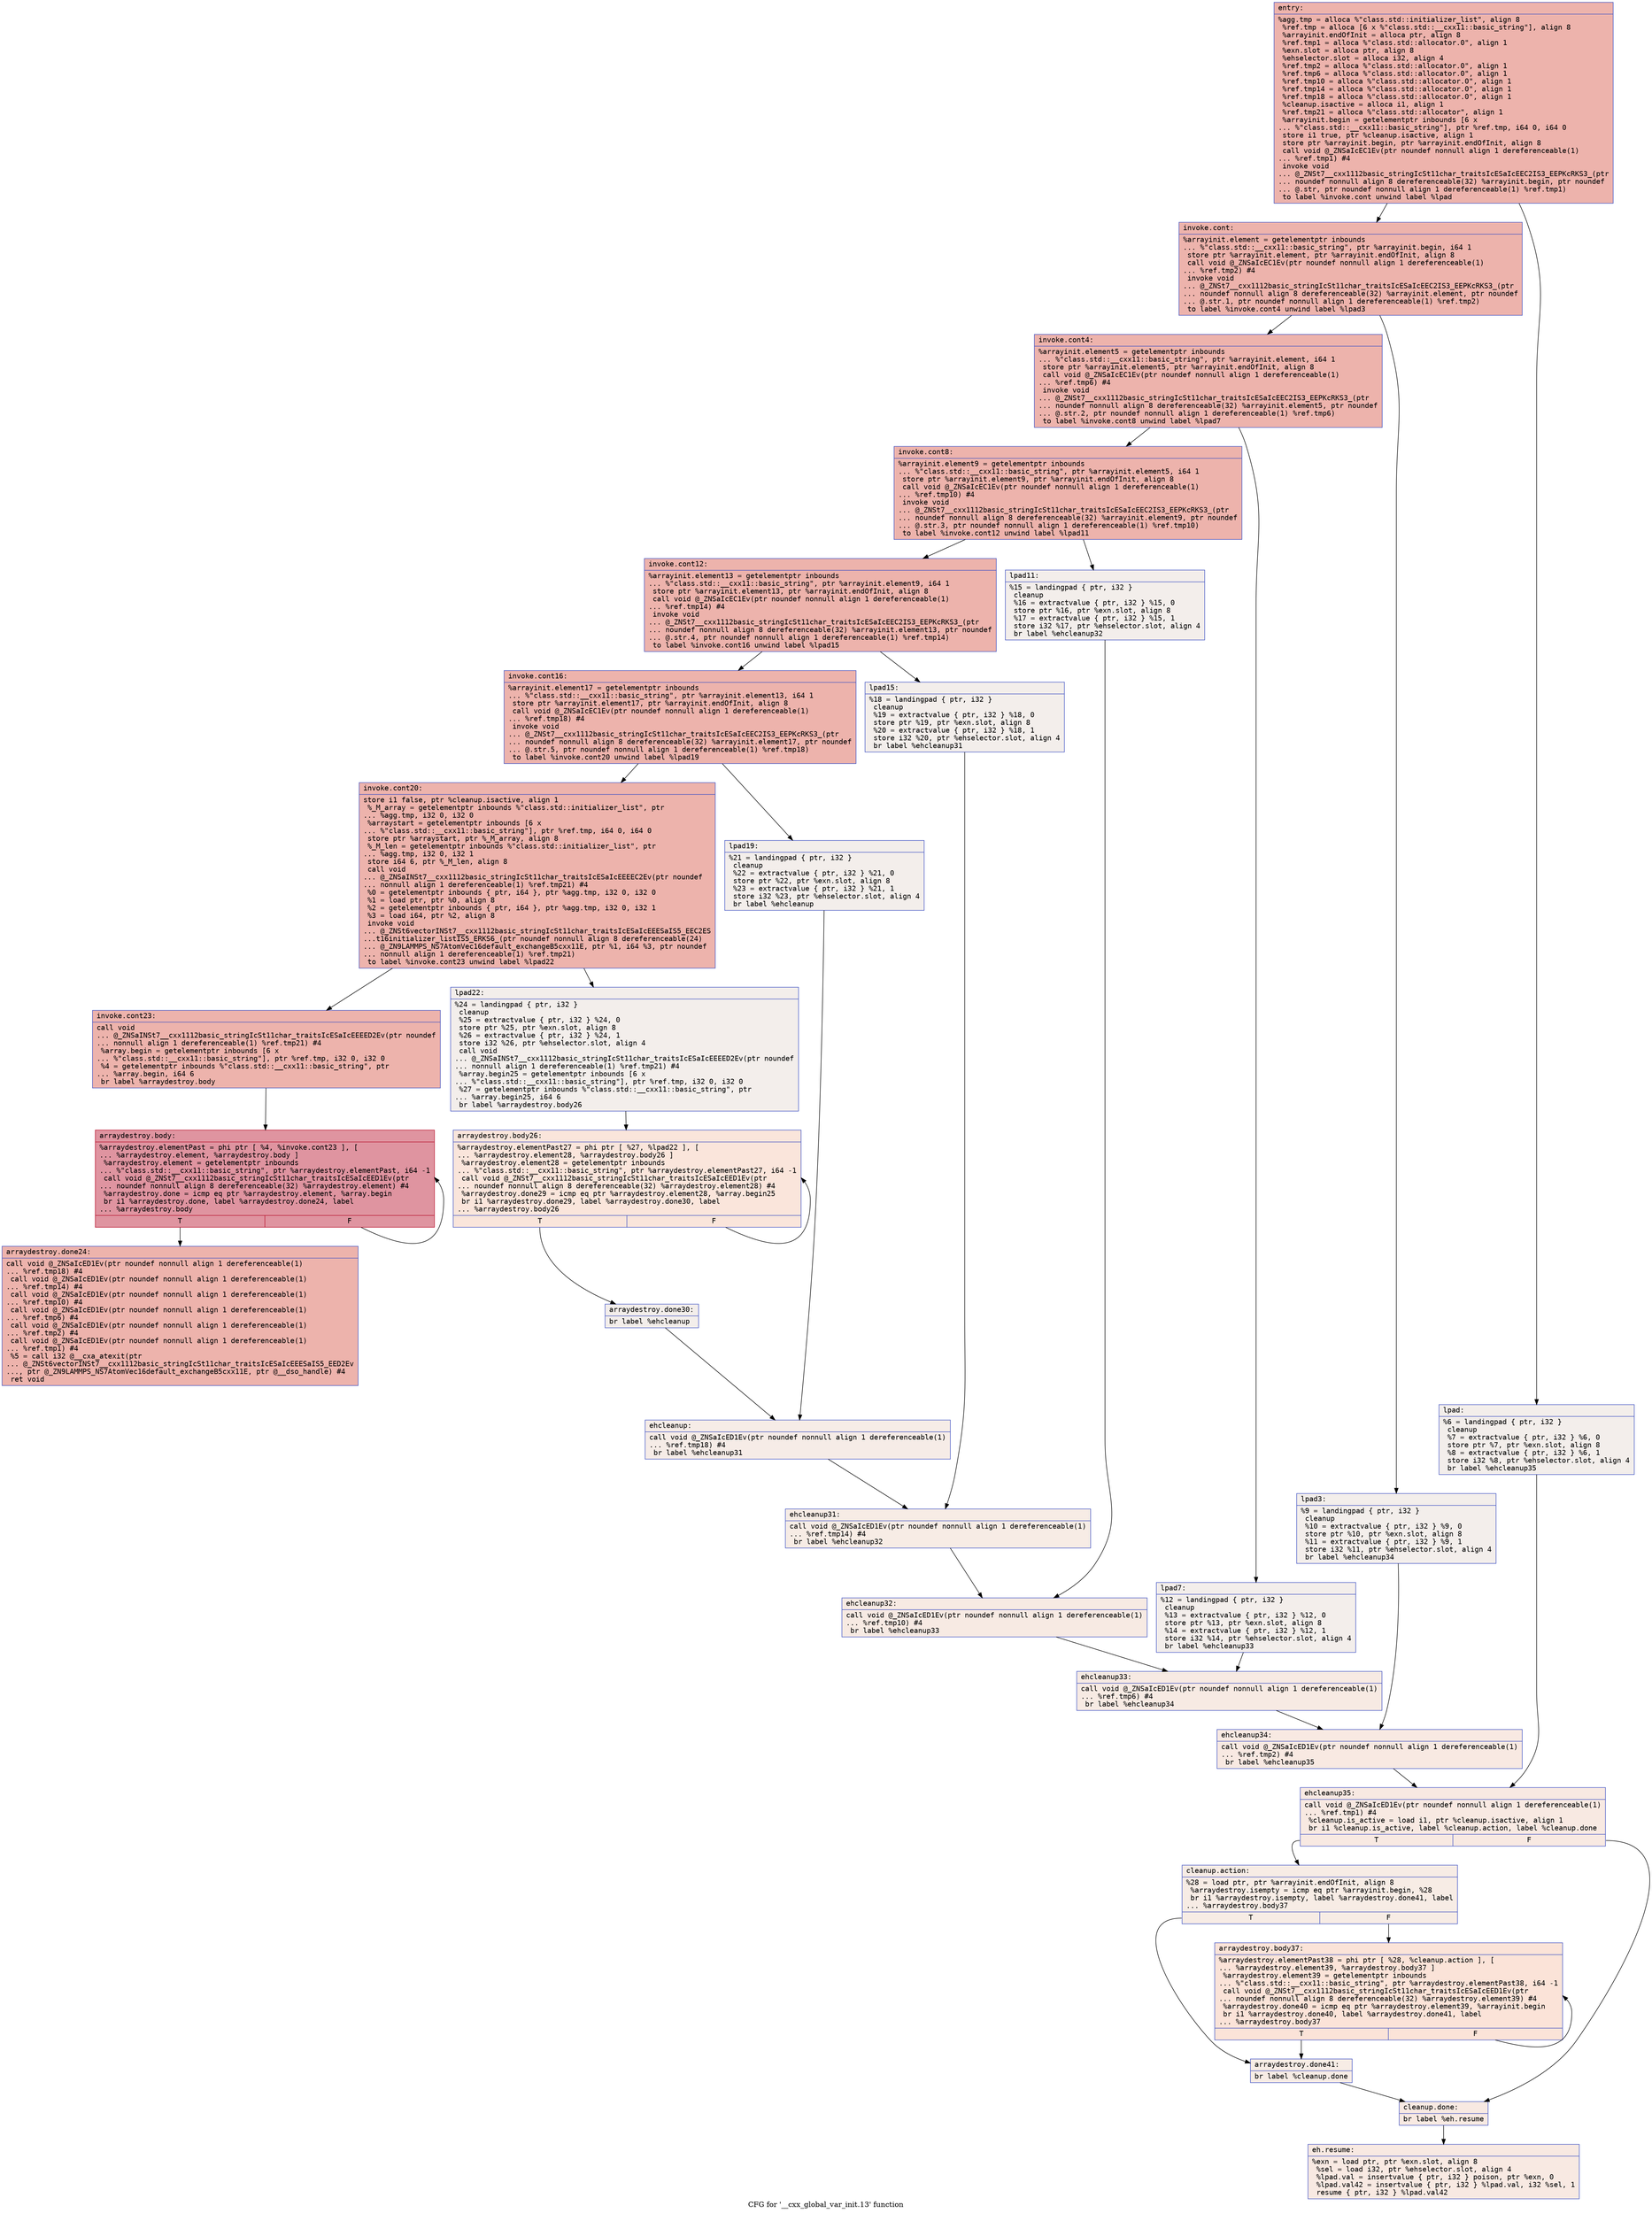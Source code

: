 digraph "CFG for '__cxx_global_var_init.13' function" {
	label="CFG for '__cxx_global_var_init.13' function";

	Node0x56285a8b0390 [shape=record,color="#3d50c3ff", style=filled, fillcolor="#d6524470" fontname="Courier",label="{entry:\l|  %agg.tmp = alloca %\"class.std::initializer_list\", align 8\l  %ref.tmp = alloca [6 x %\"class.std::__cxx11::basic_string\"], align 8\l  %arrayinit.endOfInit = alloca ptr, align 8\l  %ref.tmp1 = alloca %\"class.std::allocator.0\", align 1\l  %exn.slot = alloca ptr, align 8\l  %ehselector.slot = alloca i32, align 4\l  %ref.tmp2 = alloca %\"class.std::allocator.0\", align 1\l  %ref.tmp6 = alloca %\"class.std::allocator.0\", align 1\l  %ref.tmp10 = alloca %\"class.std::allocator.0\", align 1\l  %ref.tmp14 = alloca %\"class.std::allocator.0\", align 1\l  %ref.tmp18 = alloca %\"class.std::allocator.0\", align 1\l  %cleanup.isactive = alloca i1, align 1\l  %ref.tmp21 = alloca %\"class.std::allocator\", align 1\l  %arrayinit.begin = getelementptr inbounds [6 x\l... %\"class.std::__cxx11::basic_string\"], ptr %ref.tmp, i64 0, i64 0\l  store i1 true, ptr %cleanup.isactive, align 1\l  store ptr %arrayinit.begin, ptr %arrayinit.endOfInit, align 8\l  call void @_ZNSaIcEC1Ev(ptr noundef nonnull align 1 dereferenceable(1)\l... %ref.tmp1) #4\l  invoke void\l... @_ZNSt7__cxx1112basic_stringIcSt11char_traitsIcESaIcEEC2IS3_EEPKcRKS3_(ptr\l... noundef nonnull align 8 dereferenceable(32) %arrayinit.begin, ptr noundef\l... @.str, ptr noundef nonnull align 1 dereferenceable(1) %ref.tmp1)\l          to label %invoke.cont unwind label %lpad\l}"];
	Node0x56285a8b0390 -> Node0x56285a8b1310[tooltip="entry -> invoke.cont\nProbability 100.00%" ];
	Node0x56285a8b0390 -> Node0x56285a8b1360[tooltip="entry -> lpad\nProbability 0.00%" ];
	Node0x56285a8b1310 [shape=record,color="#3d50c3ff", style=filled, fillcolor="#d6524470" fontname="Courier",label="{invoke.cont:\l|  %arrayinit.element = getelementptr inbounds\l... %\"class.std::__cxx11::basic_string\", ptr %arrayinit.begin, i64 1\l  store ptr %arrayinit.element, ptr %arrayinit.endOfInit, align 8\l  call void @_ZNSaIcEC1Ev(ptr noundef nonnull align 1 dereferenceable(1)\l... %ref.tmp2) #4\l  invoke void\l... @_ZNSt7__cxx1112basic_stringIcSt11char_traitsIcESaIcEEC2IS3_EEPKcRKS3_(ptr\l... noundef nonnull align 8 dereferenceable(32) %arrayinit.element, ptr noundef\l... @.str.1, ptr noundef nonnull align 1 dereferenceable(1) %ref.tmp2)\l          to label %invoke.cont4 unwind label %lpad3\l}"];
	Node0x56285a8b1310 -> Node0x56285a8b17f0[tooltip="invoke.cont -> invoke.cont4\nProbability 100.00%" ];
	Node0x56285a8b1310 -> Node0x56285a8b1840[tooltip="invoke.cont -> lpad3\nProbability 0.00%" ];
	Node0x56285a8b17f0 [shape=record,color="#3d50c3ff", style=filled, fillcolor="#d6524470" fontname="Courier",label="{invoke.cont4:\l|  %arrayinit.element5 = getelementptr inbounds\l... %\"class.std::__cxx11::basic_string\", ptr %arrayinit.element, i64 1\l  store ptr %arrayinit.element5, ptr %arrayinit.endOfInit, align 8\l  call void @_ZNSaIcEC1Ev(ptr noundef nonnull align 1 dereferenceable(1)\l... %ref.tmp6) #4\l  invoke void\l... @_ZNSt7__cxx1112basic_stringIcSt11char_traitsIcESaIcEEC2IS3_EEPKcRKS3_(ptr\l... noundef nonnull align 8 dereferenceable(32) %arrayinit.element5, ptr noundef\l... @.str.2, ptr noundef nonnull align 1 dereferenceable(1) %ref.tmp6)\l          to label %invoke.cont8 unwind label %lpad7\l}"];
	Node0x56285a8b17f0 -> Node0x56285a8b1cd0[tooltip="invoke.cont4 -> invoke.cont8\nProbability 100.00%" ];
	Node0x56285a8b17f0 -> Node0x56285a8b1d20[tooltip="invoke.cont4 -> lpad7\nProbability 0.00%" ];
	Node0x56285a8b1cd0 [shape=record,color="#3d50c3ff", style=filled, fillcolor="#d6524470" fontname="Courier",label="{invoke.cont8:\l|  %arrayinit.element9 = getelementptr inbounds\l... %\"class.std::__cxx11::basic_string\", ptr %arrayinit.element5, i64 1\l  store ptr %arrayinit.element9, ptr %arrayinit.endOfInit, align 8\l  call void @_ZNSaIcEC1Ev(ptr noundef nonnull align 1 dereferenceable(1)\l... %ref.tmp10) #4\l  invoke void\l... @_ZNSt7__cxx1112basic_stringIcSt11char_traitsIcESaIcEEC2IS3_EEPKcRKS3_(ptr\l... noundef nonnull align 8 dereferenceable(32) %arrayinit.element9, ptr noundef\l... @.str.3, ptr noundef nonnull align 1 dereferenceable(1) %ref.tmp10)\l          to label %invoke.cont12 unwind label %lpad11\l}"];
	Node0x56285a8b1cd0 -> Node0x56285a8b21b0[tooltip="invoke.cont8 -> invoke.cont12\nProbability 100.00%" ];
	Node0x56285a8b1cd0 -> Node0x56285a8b0cb0[tooltip="invoke.cont8 -> lpad11\nProbability 0.00%" ];
	Node0x56285a8b21b0 [shape=record,color="#3d50c3ff", style=filled, fillcolor="#d6524470" fontname="Courier",label="{invoke.cont12:\l|  %arrayinit.element13 = getelementptr inbounds\l... %\"class.std::__cxx11::basic_string\", ptr %arrayinit.element9, i64 1\l  store ptr %arrayinit.element13, ptr %arrayinit.endOfInit, align 8\l  call void @_ZNSaIcEC1Ev(ptr noundef nonnull align 1 dereferenceable(1)\l... %ref.tmp14) #4\l  invoke void\l... @_ZNSt7__cxx1112basic_stringIcSt11char_traitsIcESaIcEEC2IS3_EEPKcRKS3_(ptr\l... noundef nonnull align 8 dereferenceable(32) %arrayinit.element13, ptr noundef\l... @.str.4, ptr noundef nonnull align 1 dereferenceable(1) %ref.tmp14)\l          to label %invoke.cont16 unwind label %lpad15\l}"];
	Node0x56285a8b21b0 -> Node0x56285a8b2870[tooltip="invoke.cont12 -> invoke.cont16\nProbability 100.00%" ];
	Node0x56285a8b21b0 -> Node0x56285a8b28c0[tooltip="invoke.cont12 -> lpad15\nProbability 0.00%" ];
	Node0x56285a8b2870 [shape=record,color="#3d50c3ff", style=filled, fillcolor="#d6524470" fontname="Courier",label="{invoke.cont16:\l|  %arrayinit.element17 = getelementptr inbounds\l... %\"class.std::__cxx11::basic_string\", ptr %arrayinit.element13, i64 1\l  store ptr %arrayinit.element17, ptr %arrayinit.endOfInit, align 8\l  call void @_ZNSaIcEC1Ev(ptr noundef nonnull align 1 dereferenceable(1)\l... %ref.tmp18) #4\l  invoke void\l... @_ZNSt7__cxx1112basic_stringIcSt11char_traitsIcESaIcEEC2IS3_EEPKcRKS3_(ptr\l... noundef nonnull align 8 dereferenceable(32) %arrayinit.element17, ptr noundef\l... @.str.5, ptr noundef nonnull align 1 dereferenceable(1) %ref.tmp18)\l          to label %invoke.cont20 unwind label %lpad19\l}"];
	Node0x56285a8b2870 -> Node0x56285a8b2db0[tooltip="invoke.cont16 -> invoke.cont20\nProbability 100.00%" ];
	Node0x56285a8b2870 -> Node0x56285a8b2e00[tooltip="invoke.cont16 -> lpad19\nProbability 0.00%" ];
	Node0x56285a8b2db0 [shape=record,color="#3d50c3ff", style=filled, fillcolor="#d6524470" fontname="Courier",label="{invoke.cont20:\l|  store i1 false, ptr %cleanup.isactive, align 1\l  %_M_array = getelementptr inbounds %\"class.std::initializer_list\", ptr\l... %agg.tmp, i32 0, i32 0\l  %arraystart = getelementptr inbounds [6 x\l... %\"class.std::__cxx11::basic_string\"], ptr %ref.tmp, i64 0, i64 0\l  store ptr %arraystart, ptr %_M_array, align 8\l  %_M_len = getelementptr inbounds %\"class.std::initializer_list\", ptr\l... %agg.tmp, i32 0, i32 1\l  store i64 6, ptr %_M_len, align 8\l  call void\l... @_ZNSaINSt7__cxx1112basic_stringIcSt11char_traitsIcESaIcEEEEC2Ev(ptr noundef\l... nonnull align 1 dereferenceable(1) %ref.tmp21) #4\l  %0 = getelementptr inbounds \{ ptr, i64 \}, ptr %agg.tmp, i32 0, i32 0\l  %1 = load ptr, ptr %0, align 8\l  %2 = getelementptr inbounds \{ ptr, i64 \}, ptr %agg.tmp, i32 0, i32 1\l  %3 = load i64, ptr %2, align 8\l  invoke void\l... @_ZNSt6vectorINSt7__cxx1112basic_stringIcSt11char_traitsIcESaIcEEESaIS5_EEC2ES\l...t16initializer_listIS5_ERKS6_(ptr noundef nonnull align 8 dereferenceable(24)\l... @_ZN9LAMMPS_NS7AtomVec16default_exchangeB5cxx11E, ptr %1, i64 %3, ptr noundef\l... nonnull align 1 dereferenceable(1) %ref.tmp21)\l          to label %invoke.cont23 unwind label %lpad22\l}"];
	Node0x56285a8b2db0 -> Node0x56285a8b2d60[tooltip="invoke.cont20 -> invoke.cont23\nProbability 100.00%" ];
	Node0x56285a8b2db0 -> Node0x56285a8b3940[tooltip="invoke.cont20 -> lpad22\nProbability 0.00%" ];
	Node0x56285a8b2d60 [shape=record,color="#3d50c3ff", style=filled, fillcolor="#d6524470" fontname="Courier",label="{invoke.cont23:\l|  call void\l... @_ZNSaINSt7__cxx1112basic_stringIcSt11char_traitsIcESaIcEEEED2Ev(ptr noundef\l... nonnull align 1 dereferenceable(1) %ref.tmp21) #4\l  %array.begin = getelementptr inbounds [6 x\l... %\"class.std::__cxx11::basic_string\"], ptr %ref.tmp, i32 0, i32 0\l  %4 = getelementptr inbounds %\"class.std::__cxx11::basic_string\", ptr\l... %array.begin, i64 6\l  br label %arraydestroy.body\l}"];
	Node0x56285a8b2d60 -> Node0x56285a8b3c70[tooltip="invoke.cont23 -> arraydestroy.body\nProbability 100.00%" ];
	Node0x56285a8b3c70 [shape=record,color="#b70d28ff", style=filled, fillcolor="#b70d2870" fontname="Courier",label="{arraydestroy.body:\l|  %arraydestroy.elementPast = phi ptr [ %4, %invoke.cont23 ], [\l... %arraydestroy.element, %arraydestroy.body ]\l  %arraydestroy.element = getelementptr inbounds\l... %\"class.std::__cxx11::basic_string\", ptr %arraydestroy.elementPast, i64 -1\l  call void @_ZNSt7__cxx1112basic_stringIcSt11char_traitsIcESaIcEED1Ev(ptr\l... noundef nonnull align 8 dereferenceable(32) %arraydestroy.element) #4\l  %arraydestroy.done = icmp eq ptr %arraydestroy.element, %array.begin\l  br i1 %arraydestroy.done, label %arraydestroy.done24, label\l... %arraydestroy.body\l|{<s0>T|<s1>F}}"];
	Node0x56285a8b3c70:s0 -> Node0x56285a8b4230[tooltip="arraydestroy.body -> arraydestroy.done24\nProbability 3.12%" ];
	Node0x56285a8b3c70:s1 -> Node0x56285a8b3c70[tooltip="arraydestroy.body -> arraydestroy.body\nProbability 96.88%" ];
	Node0x56285a8b4230 [shape=record,color="#3d50c3ff", style=filled, fillcolor="#d6524470" fontname="Courier",label="{arraydestroy.done24:\l|  call void @_ZNSaIcED1Ev(ptr noundef nonnull align 1 dereferenceable(1)\l... %ref.tmp18) #4\l  call void @_ZNSaIcED1Ev(ptr noundef nonnull align 1 dereferenceable(1)\l... %ref.tmp14) #4\l  call void @_ZNSaIcED1Ev(ptr noundef nonnull align 1 dereferenceable(1)\l... %ref.tmp10) #4\l  call void @_ZNSaIcED1Ev(ptr noundef nonnull align 1 dereferenceable(1)\l... %ref.tmp6) #4\l  call void @_ZNSaIcED1Ev(ptr noundef nonnull align 1 dereferenceable(1)\l... %ref.tmp2) #4\l  call void @_ZNSaIcED1Ev(ptr noundef nonnull align 1 dereferenceable(1)\l... %ref.tmp1) #4\l  %5 = call i32 @__cxa_atexit(ptr\l... @_ZNSt6vectorINSt7__cxx1112basic_stringIcSt11char_traitsIcESaIcEEESaIS5_EED2Ev\l..., ptr @_ZN9LAMMPS_NS7AtomVec16default_exchangeB5cxx11E, ptr @__dso_handle) #4\l  ret void\l}"];
	Node0x56285a8b1360 [shape=record,color="#3d50c3ff", style=filled, fillcolor="#e5d8d170" fontname="Courier",label="{lpad:\l|  %6 = landingpad \{ ptr, i32 \}\l          cleanup\l  %7 = extractvalue \{ ptr, i32 \} %6, 0\l  store ptr %7, ptr %exn.slot, align 8\l  %8 = extractvalue \{ ptr, i32 \} %6, 1\l  store i32 %8, ptr %ehselector.slot, align 4\l  br label %ehcleanup35\l}"];
	Node0x56285a8b1360 -> Node0x56285a8b4f40[tooltip="lpad -> ehcleanup35\nProbability 100.00%" ];
	Node0x56285a8b1840 [shape=record,color="#3d50c3ff", style=filled, fillcolor="#e5d8d170" fontname="Courier",label="{lpad3:\l|  %9 = landingpad \{ ptr, i32 \}\l          cleanup\l  %10 = extractvalue \{ ptr, i32 \} %9, 0\l  store ptr %10, ptr %exn.slot, align 8\l  %11 = extractvalue \{ ptr, i32 \} %9, 1\l  store i32 %11, ptr %ehselector.slot, align 4\l  br label %ehcleanup34\l}"];
	Node0x56285a8b1840 -> Node0x56285a8b5260[tooltip="lpad3 -> ehcleanup34\nProbability 100.00%" ];
	Node0x56285a8b1d20 [shape=record,color="#3d50c3ff", style=filled, fillcolor="#e5d8d170" fontname="Courier",label="{lpad7:\l|  %12 = landingpad \{ ptr, i32 \}\l          cleanup\l  %13 = extractvalue \{ ptr, i32 \} %12, 0\l  store ptr %13, ptr %exn.slot, align 8\l  %14 = extractvalue \{ ptr, i32 \} %12, 1\l  store i32 %14, ptr %ehselector.slot, align 4\l  br label %ehcleanup33\l}"];
	Node0x56285a8b1d20 -> Node0x56285a8b55a0[tooltip="lpad7 -> ehcleanup33\nProbability 100.00%" ];
	Node0x56285a8b0cb0 [shape=record,color="#3d50c3ff", style=filled, fillcolor="#e5d8d170" fontname="Courier",label="{lpad11:\l|  %15 = landingpad \{ ptr, i32 \}\l          cleanup\l  %16 = extractvalue \{ ptr, i32 \} %15, 0\l  store ptr %16, ptr %exn.slot, align 8\l  %17 = extractvalue \{ ptr, i32 \} %15, 1\l  store i32 %17, ptr %ehselector.slot, align 4\l  br label %ehcleanup32\l}"];
	Node0x56285a8b0cb0 -> Node0x56285a8b5940[tooltip="lpad11 -> ehcleanup32\nProbability 100.00%" ];
	Node0x56285a8b28c0 [shape=record,color="#3d50c3ff", style=filled, fillcolor="#e5d8d170" fontname="Courier",label="{lpad15:\l|  %18 = landingpad \{ ptr, i32 \}\l          cleanup\l  %19 = extractvalue \{ ptr, i32 \} %18, 0\l  store ptr %19, ptr %exn.slot, align 8\l  %20 = extractvalue \{ ptr, i32 \} %18, 1\l  store i32 %20, ptr %ehselector.slot, align 4\l  br label %ehcleanup31\l}"];
	Node0x56285a8b28c0 -> Node0x56285a8b5d10[tooltip="lpad15 -> ehcleanup31\nProbability 100.00%" ];
	Node0x56285a8b2e00 [shape=record,color="#3d50c3ff", style=filled, fillcolor="#e5d8d170" fontname="Courier",label="{lpad19:\l|  %21 = landingpad \{ ptr, i32 \}\l          cleanup\l  %22 = extractvalue \{ ptr, i32 \} %21, 0\l  store ptr %22, ptr %exn.slot, align 8\l  %23 = extractvalue \{ ptr, i32 \} %21, 1\l  store i32 %23, ptr %ehselector.slot, align 4\l  br label %ehcleanup\l}"];
	Node0x56285a8b2e00 -> Node0x56285a8b60e0[tooltip="lpad19 -> ehcleanup\nProbability 100.00%" ];
	Node0x56285a8b3940 [shape=record,color="#3d50c3ff", style=filled, fillcolor="#e5d8d170" fontname="Courier",label="{lpad22:\l|  %24 = landingpad \{ ptr, i32 \}\l          cleanup\l  %25 = extractvalue \{ ptr, i32 \} %24, 0\l  store ptr %25, ptr %exn.slot, align 8\l  %26 = extractvalue \{ ptr, i32 \} %24, 1\l  store i32 %26, ptr %ehselector.slot, align 4\l  call void\l... @_ZNSaINSt7__cxx1112basic_stringIcSt11char_traitsIcESaIcEEEED2Ev(ptr noundef\l... nonnull align 1 dereferenceable(1) %ref.tmp21) #4\l  %array.begin25 = getelementptr inbounds [6 x\l... %\"class.std::__cxx11::basic_string\"], ptr %ref.tmp, i32 0, i32 0\l  %27 = getelementptr inbounds %\"class.std::__cxx11::basic_string\", ptr\l... %array.begin25, i64 6\l  br label %arraydestroy.body26\l}"];
	Node0x56285a8b3940 -> Node0x56285a8b67f0[tooltip="lpad22 -> arraydestroy.body26\nProbability 100.00%" ];
	Node0x56285a8b67f0 [shape=record,color="#3d50c3ff", style=filled, fillcolor="#f4c5ad70" fontname="Courier",label="{arraydestroy.body26:\l|  %arraydestroy.elementPast27 = phi ptr [ %27, %lpad22 ], [\l... %arraydestroy.element28, %arraydestroy.body26 ]\l  %arraydestroy.element28 = getelementptr inbounds\l... %\"class.std::__cxx11::basic_string\", ptr %arraydestroy.elementPast27, i64 -1\l  call void @_ZNSt7__cxx1112basic_stringIcSt11char_traitsIcESaIcEED1Ev(ptr\l... noundef nonnull align 8 dereferenceable(32) %arraydestroy.element28) #4\l  %arraydestroy.done29 = icmp eq ptr %arraydestroy.element28, %array.begin25\l  br i1 %arraydestroy.done29, label %arraydestroy.done30, label\l... %arraydestroy.body26\l|{<s0>T|<s1>F}}"];
	Node0x56285a8b67f0:s0 -> Node0x56285a8b6e10[tooltip="arraydestroy.body26 -> arraydestroy.done30\nProbability 3.12%" ];
	Node0x56285a8b67f0:s1 -> Node0x56285a8b67f0[tooltip="arraydestroy.body26 -> arraydestroy.body26\nProbability 96.88%" ];
	Node0x56285a8b6e10 [shape=record,color="#3d50c3ff", style=filled, fillcolor="#e5d8d170" fontname="Courier",label="{arraydestroy.done30:\l|  br label %ehcleanup\l}"];
	Node0x56285a8b6e10 -> Node0x56285a8b60e0[tooltip="arraydestroy.done30 -> ehcleanup\nProbability 100.00%" ];
	Node0x56285a8b60e0 [shape=record,color="#3d50c3ff", style=filled, fillcolor="#ead5c970" fontname="Courier",label="{ehcleanup:\l|  call void @_ZNSaIcED1Ev(ptr noundef nonnull align 1 dereferenceable(1)\l... %ref.tmp18) #4\l  br label %ehcleanup31\l}"];
	Node0x56285a8b60e0 -> Node0x56285a8b5d10[tooltip="ehcleanup -> ehcleanup31\nProbability 100.00%" ];
	Node0x56285a8b5d10 [shape=record,color="#3d50c3ff", style=filled, fillcolor="#ecd3c570" fontname="Courier",label="{ehcleanup31:\l|  call void @_ZNSaIcED1Ev(ptr noundef nonnull align 1 dereferenceable(1)\l... %ref.tmp14) #4\l  br label %ehcleanup32\l}"];
	Node0x56285a8b5d10 -> Node0x56285a8b5940[tooltip="ehcleanup31 -> ehcleanup32\nProbability 100.00%" ];
	Node0x56285a8b5940 [shape=record,color="#3d50c3ff", style=filled, fillcolor="#eed0c070" fontname="Courier",label="{ehcleanup32:\l|  call void @_ZNSaIcED1Ev(ptr noundef nonnull align 1 dereferenceable(1)\l... %ref.tmp10) #4\l  br label %ehcleanup33\l}"];
	Node0x56285a8b5940 -> Node0x56285a8b55a0[tooltip="ehcleanup32 -> ehcleanup33\nProbability 100.00%" ];
	Node0x56285a8b55a0 [shape=record,color="#3d50c3ff", style=filled, fillcolor="#eed0c070" fontname="Courier",label="{ehcleanup33:\l|  call void @_ZNSaIcED1Ev(ptr noundef nonnull align 1 dereferenceable(1)\l... %ref.tmp6) #4\l  br label %ehcleanup34\l}"];
	Node0x56285a8b55a0 -> Node0x56285a8b5260[tooltip="ehcleanup33 -> ehcleanup34\nProbability 100.00%" ];
	Node0x56285a8b5260 [shape=record,color="#3d50c3ff", style=filled, fillcolor="#efcebd70" fontname="Courier",label="{ehcleanup34:\l|  call void @_ZNSaIcED1Ev(ptr noundef nonnull align 1 dereferenceable(1)\l... %ref.tmp2) #4\l  br label %ehcleanup35\l}"];
	Node0x56285a8b5260 -> Node0x56285a8b4f40[tooltip="ehcleanup34 -> ehcleanup35\nProbability 100.00%" ];
	Node0x56285a8b4f40 [shape=record,color="#3d50c3ff", style=filled, fillcolor="#efcebd70" fontname="Courier",label="{ehcleanup35:\l|  call void @_ZNSaIcED1Ev(ptr noundef nonnull align 1 dereferenceable(1)\l... %ref.tmp1) #4\l  %cleanup.is_active = load i1, ptr %cleanup.isactive, align 1\l  br i1 %cleanup.is_active, label %cleanup.action, label %cleanup.done\l|{<s0>T|<s1>F}}"];
	Node0x56285a8b4f40:s0 -> Node0x56285a8b79e0[tooltip="ehcleanup35 -> cleanup.action\nProbability 50.00%" ];
	Node0x56285a8b4f40:s1 -> Node0x56285a8b7a30[tooltip="ehcleanup35 -> cleanup.done\nProbability 50.00%" ];
	Node0x56285a8b79e0 [shape=record,color="#3d50c3ff", style=filled, fillcolor="#ecd3c570" fontname="Courier",label="{cleanup.action:\l|  %28 = load ptr, ptr %arrayinit.endOfInit, align 8\l  %arraydestroy.isempty = icmp eq ptr %arrayinit.begin, %28\l  br i1 %arraydestroy.isempty, label %arraydestroy.done41, label\l... %arraydestroy.body37\l|{<s0>T|<s1>F}}"];
	Node0x56285a8b79e0:s0 -> Node0x56285a8b7c50[tooltip="cleanup.action -> arraydestroy.done41\nProbability 37.50%" ];
	Node0x56285a8b79e0:s1 -> Node0x56285a8b7ca0[tooltip="cleanup.action -> arraydestroy.body37\nProbability 62.50%" ];
	Node0x56285a8b7ca0 [shape=record,color="#3d50c3ff", style=filled, fillcolor="#f6bfa670" fontname="Courier",label="{arraydestroy.body37:\l|  %arraydestroy.elementPast38 = phi ptr [ %28, %cleanup.action ], [\l... %arraydestroy.element39, %arraydestroy.body37 ]\l  %arraydestroy.element39 = getelementptr inbounds\l... %\"class.std::__cxx11::basic_string\", ptr %arraydestroy.elementPast38, i64 -1\l  call void @_ZNSt7__cxx1112basic_stringIcSt11char_traitsIcESaIcEED1Ev(ptr\l... noundef nonnull align 8 dereferenceable(32) %arraydestroy.element39) #4\l  %arraydestroy.done40 = icmp eq ptr %arraydestroy.element39, %arrayinit.begin\l  br i1 %arraydestroy.done40, label %arraydestroy.done41, label\l... %arraydestroy.body37\l|{<s0>T|<s1>F}}"];
	Node0x56285a8b7ca0:s0 -> Node0x56285a8b7c50[tooltip="arraydestroy.body37 -> arraydestroy.done41\nProbability 3.12%" ];
	Node0x56285a8b7ca0:s1 -> Node0x56285a8b7ca0[tooltip="arraydestroy.body37 -> arraydestroy.body37\nProbability 96.88%" ];
	Node0x56285a8b7c50 [shape=record,color="#3d50c3ff", style=filled, fillcolor="#ecd3c570" fontname="Courier",label="{arraydestroy.done41:\l|  br label %cleanup.done\l}"];
	Node0x56285a8b7c50 -> Node0x56285a8b7a30[tooltip="arraydestroy.done41 -> cleanup.done\nProbability 100.00%" ];
	Node0x56285a8b7a30 [shape=record,color="#3d50c3ff", style=filled, fillcolor="#efcebd70" fontname="Courier",label="{cleanup.done:\l|  br label %eh.resume\l}"];
	Node0x56285a8b7a30 -> Node0x56285a8b7f50[tooltip="cleanup.done -> eh.resume\nProbability 100.00%" ];
	Node0x56285a8b7f50 [shape=record,color="#3d50c3ff", style=filled, fillcolor="#efcebd70" fontname="Courier",label="{eh.resume:\l|  %exn = load ptr, ptr %exn.slot, align 8\l  %sel = load i32, ptr %ehselector.slot, align 4\l  %lpad.val = insertvalue \{ ptr, i32 \} poison, ptr %exn, 0\l  %lpad.val42 = insertvalue \{ ptr, i32 \} %lpad.val, i32 %sel, 1\l  resume \{ ptr, i32 \} %lpad.val42\l}"];
}

